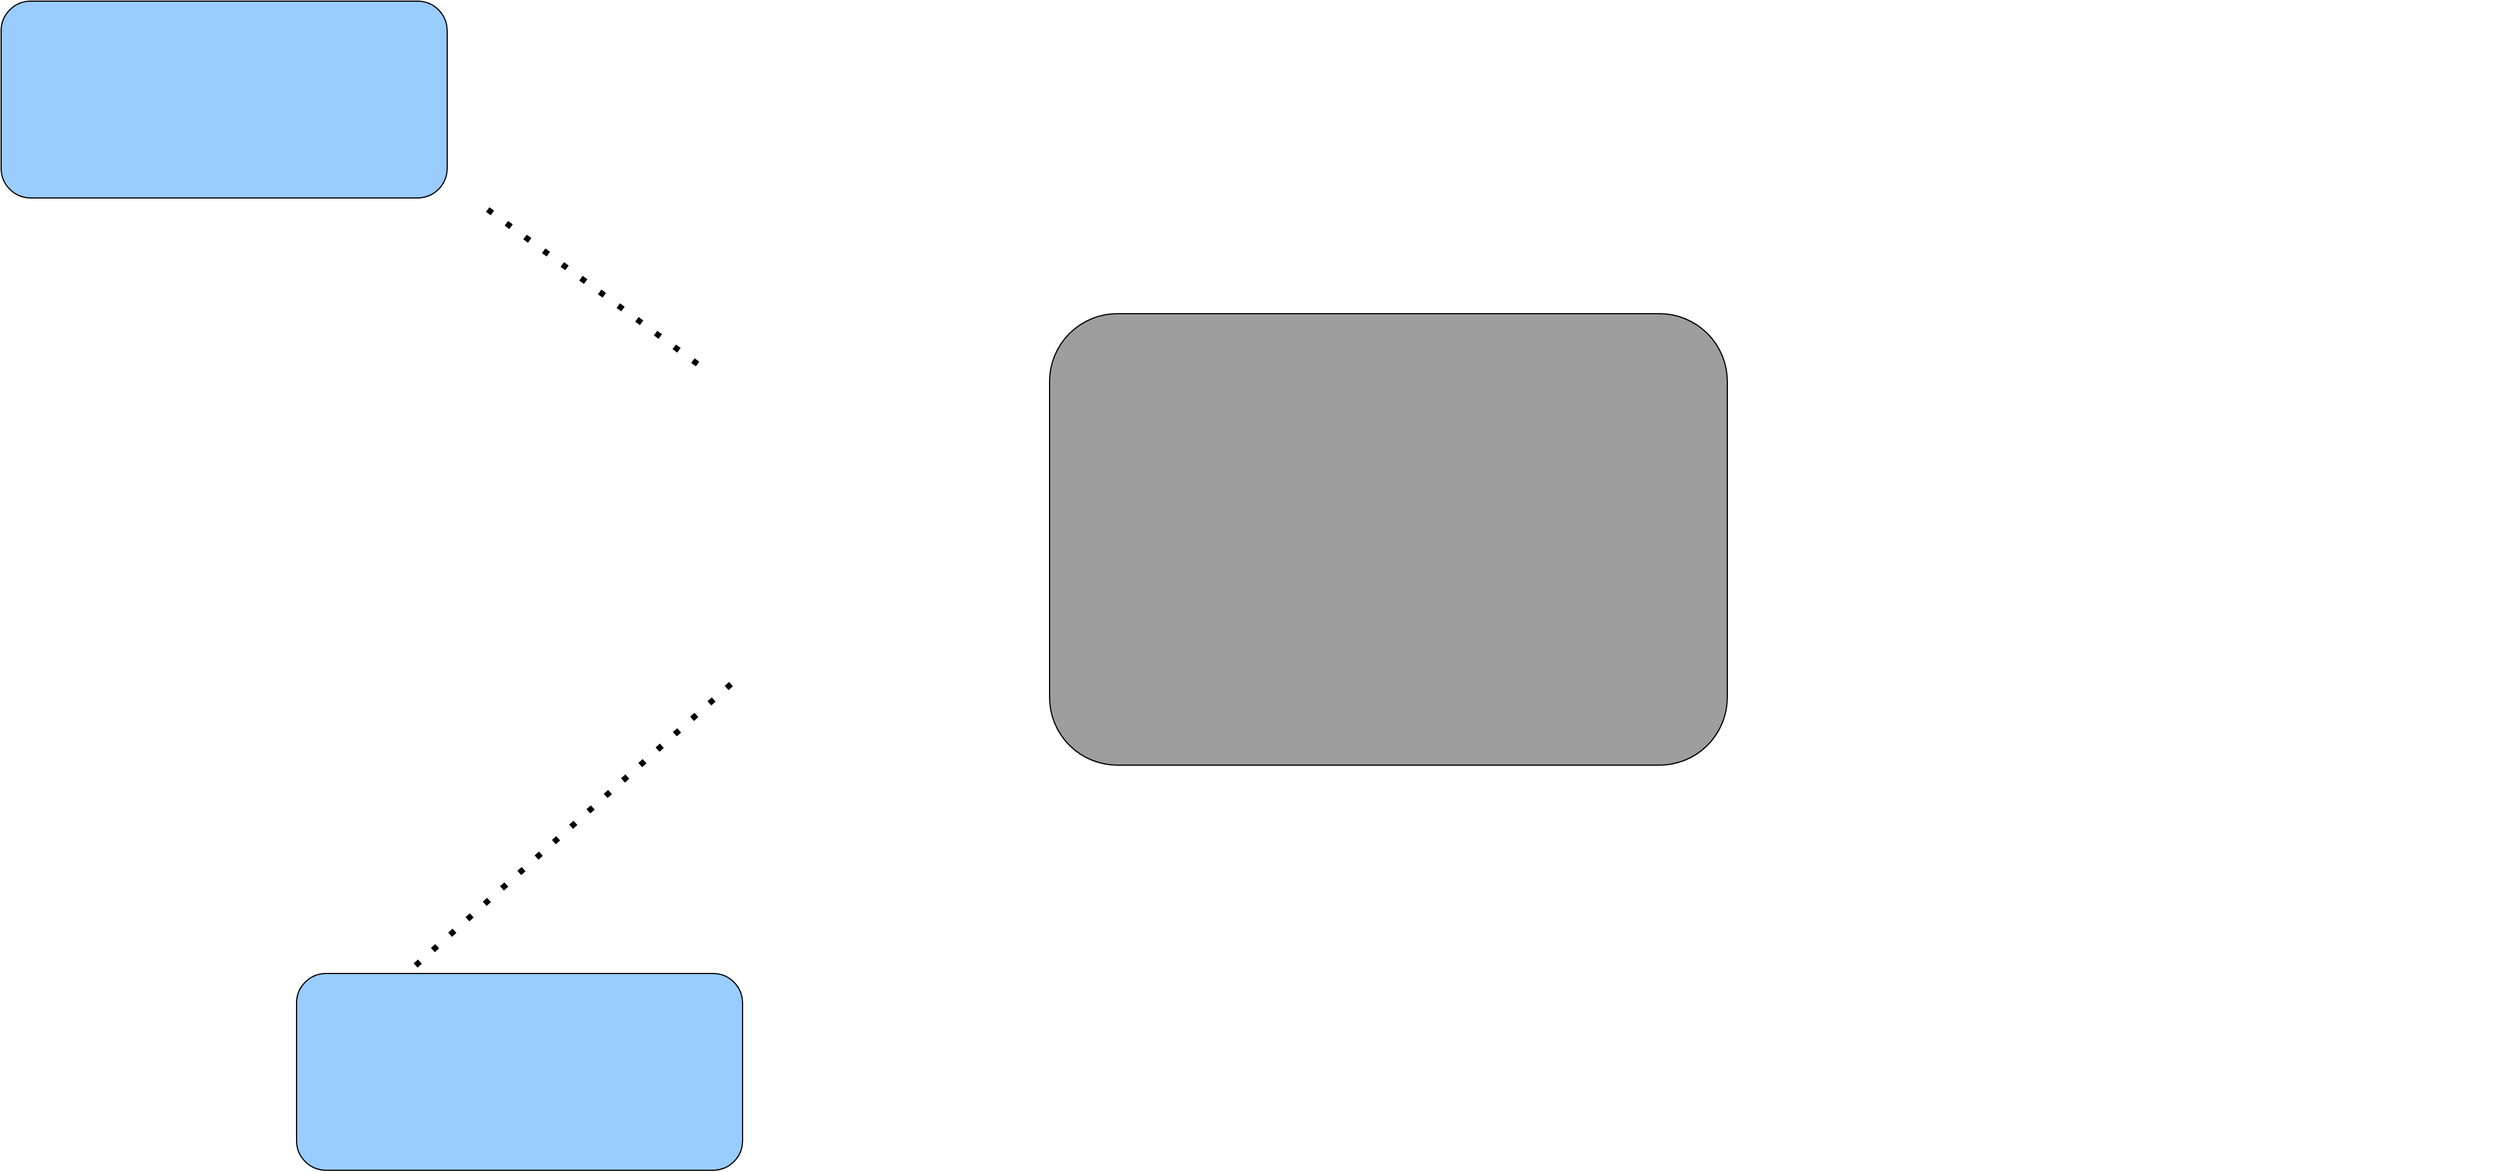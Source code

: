 <mxfile version="21.6.6" type="github">
  <diagram name="Page-1" id="W3v74b4bQrCMuekNUqNN">
    <mxGraphModel dx="3204" dy="2642" grid="1" gridSize="10" guides="1" tooltips="1" connect="1" arrows="1" fold="1" page="1" pageScale="1" pageWidth="850" pageHeight="1100" math="0" shadow="0">
      <root>
        <mxCell id="0" />
        <mxCell id="1" parent="0" />
        <mxCell id="PACu3iYs8KgdIgIKvJxA-8" value="" style="rounded=1;whiteSpace=wrap;html=1;fillColor=#99CCFF;" vertex="1" parent="1">
          <mxGeometry x="565" y="800" width="385" height="170" as="geometry" />
        </mxCell>
        <mxCell id="PACu3iYs8KgdIgIKvJxA-7" value="" style="rounded=1;whiteSpace=wrap;html=1;fillColor=#99CCFF;" vertex="1" parent="1">
          <mxGeometry x="310" y="-40" width="385" height="170" as="geometry" />
        </mxCell>
        <mxCell id="PACu3iYs8KgdIgIKvJxA-6" value="" style="rounded=1;whiteSpace=wrap;html=1;fillColor=#9E9E9E;" vertex="1" parent="1">
          <mxGeometry x="1215" y="230" width="585" height="390" as="geometry" />
        </mxCell>
        <mxCell id="joi99QsfcVwyWLLFJkFc-1" value="" style="shape=image;verticalLabelPosition=bottom;labelBackgroundColor=default;verticalAlign=top;aspect=fixed;imageAspect=0;image=https://developer-blogs.nvidia.com/wp-content/uploads/2019/03/Jetson-Nano-isometric.png;" parent="1" vertex="1">
          <mxGeometry x="2200" y="637.4" width="240" height="162.6" as="geometry" />
        </mxCell>
        <mxCell id="joi99QsfcVwyWLLFJkFc-2" value="" style="shape=image;verticalLabelPosition=bottom;labelBackgroundColor=default;verticalAlign=top;aspect=fixed;imageAspect=0;image=https://cdn-icons-png.flaticon.com/512/186/186239.png;" parent="1" vertex="1">
          <mxGeometry x="620" y="60" width="122" height="122" as="geometry" />
        </mxCell>
        <mxCell id="joi99QsfcVwyWLLFJkFc-3" value="" style="shape=image;verticalLabelPosition=bottom;labelBackgroundColor=default;verticalAlign=top;aspect=fixed;imageAspect=0;image=https://png.pngtree.com/png-vector/20221127/ourmid/pngtree-raspberry-pie-development-board-png-image_6483143.png;movable=1;resizable=1;rotatable=1;deletable=1;editable=1;locked=0;connectable=1;" parent="1" vertex="1">
          <mxGeometry x="440" y="730" width="207" height="136.23" as="geometry" />
        </mxCell>
        <mxCell id="joi99QsfcVwyWLLFJkFc-4" value="" style="shape=image;verticalLabelPosition=bottom;labelBackgroundColor=default;verticalAlign=top;aspect=fixed;imageAspect=0;image=https://cdn-icons-png.flaticon.com/512/5969/5969184.png;movable=1;resizable=1;rotatable=1;deletable=1;editable=1;locked=0;connectable=1;" parent="1" vertex="1">
          <mxGeometry x="470" y="820" width="22" height="22" as="geometry" />
        </mxCell>
        <mxCell id="PACu3iYs8KgdIgIKvJxA-1" value="" style="shape=image;verticalLabelPosition=bottom;labelBackgroundColor=default;verticalAlign=top;aspect=fixed;imageAspect=0;image=https://developer.download.nvidia.com/embedded/images/jetsonAgxOrin/getting_started/jaodk_1024px.png;" vertex="1" parent="1">
          <mxGeometry x="950" y="240" width="344" height="344" as="geometry" />
        </mxCell>
        <mxCell id="PACu3iYs8KgdIgIKvJxA-3" value="" style="shape=image;verticalLabelPosition=bottom;labelBackgroundColor=default;verticalAlign=top;aspect=fixed;imageAspect=0;image=https://cdn-icons-png.flaticon.com/512/4698/4698850.png;" vertex="1" parent="1">
          <mxGeometry x="2174" y="280" width="292" height="292" as="geometry" />
        </mxCell>
        <mxCell id="PACu3iYs8KgdIgIKvJxA-4" value="" style="endArrow=none;dashed=1;html=1;dashPattern=1 3;strokeWidth=5;rounded=0;strokeColor=#000000;" edge="1" parent="1">
          <mxGeometry width="50" height="50" relative="1" as="geometry">
            <mxPoint x="730" y="140" as="sourcePoint" />
            <mxPoint x="920" y="280" as="targetPoint" />
          </mxGeometry>
        </mxCell>
        <mxCell id="PACu3iYs8KgdIgIKvJxA-5" value="" style="endArrow=none;dashed=1;html=1;dashPattern=1 3;strokeWidth=5;rounded=0;strokeColor=#000000;" edge="1" parent="1">
          <mxGeometry width="50" height="50" relative="1" as="geometry">
            <mxPoint x="940" y="550" as="sourcePoint" />
            <mxPoint x="660" y="800" as="targetPoint" />
          </mxGeometry>
        </mxCell>
      </root>
    </mxGraphModel>
  </diagram>
</mxfile>
